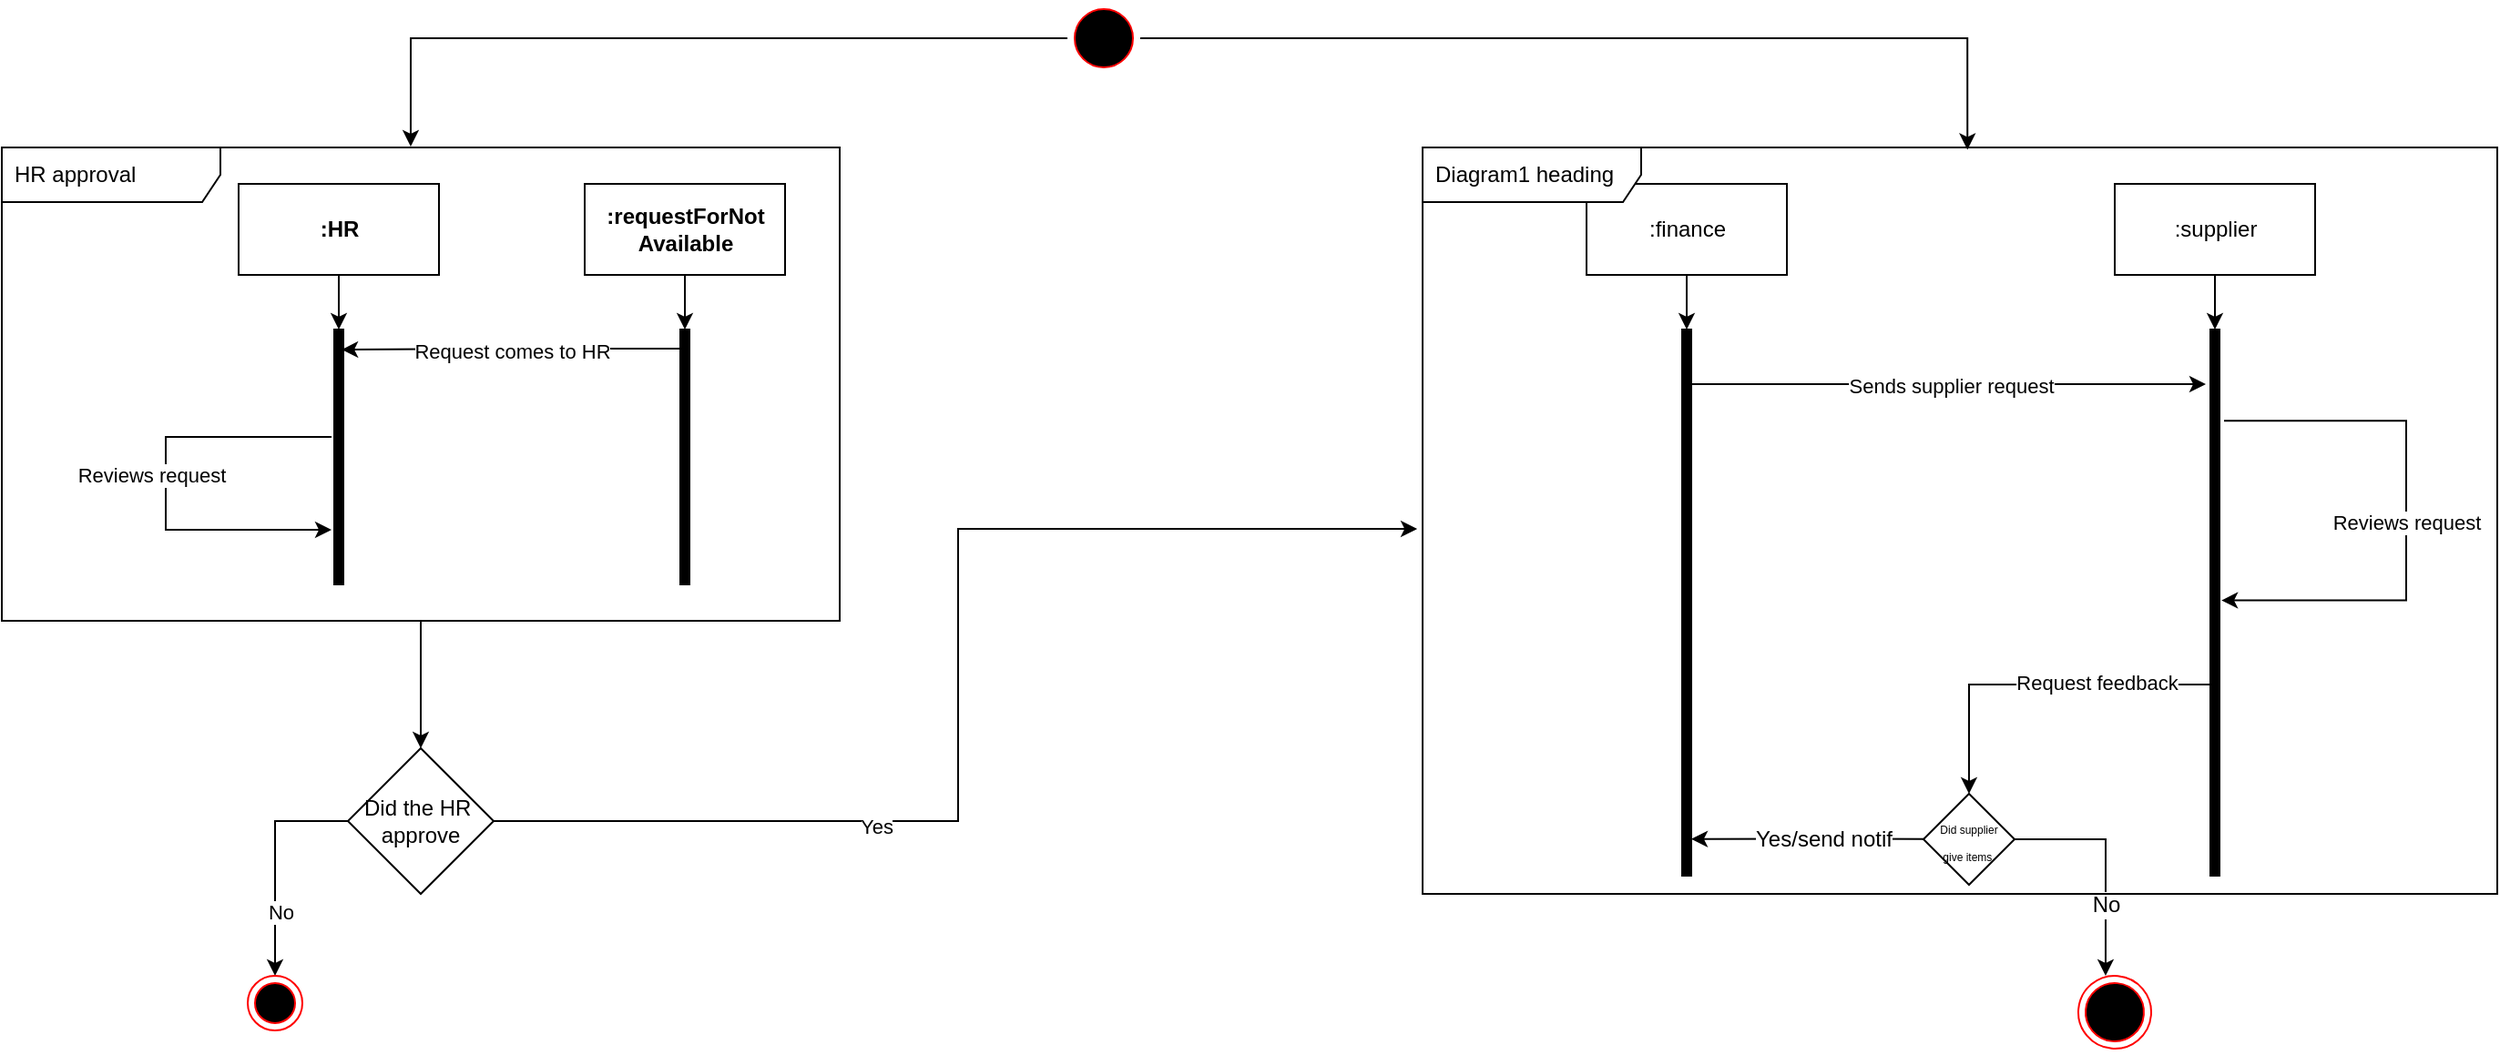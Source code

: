 <mxfile version="20.8.13" type="github">
  <diagram name="Page-1" id="ucB_lO4Q2C9gVS_BFvmu">
    <mxGraphModel dx="1450" dy="585" grid="1" gridSize="10" guides="1" tooltips="1" connect="1" arrows="1" fold="1" page="0" pageScale="1" pageWidth="850" pageHeight="1100" math="0" shadow="0">
      <root>
        <mxCell id="0" />
        <mxCell id="1" parent="0" />
        <mxCell id="c53mcl23ytwHgsnoRXT7-5" style="edgeStyle=orthogonalEdgeStyle;rounded=0;orthogonalLoop=1;jettySize=auto;html=1;entryX=0.488;entryY=-0.002;entryDx=0;entryDy=0;entryPerimeter=0;" parent="1" source="c53mcl23ytwHgsnoRXT7-2" target="c53mcl23ytwHgsnoRXT7-20" edge="1">
          <mxGeometry relative="1" as="geometry">
            <mxPoint x="150" y="120" as="targetPoint" />
          </mxGeometry>
        </mxCell>
        <mxCell id="c53mcl23ytwHgsnoRXT7-31" style="edgeStyle=orthogonalEdgeStyle;rounded=0;orthogonalLoop=1;jettySize=auto;html=1;entryX=0.507;entryY=0.003;entryDx=0;entryDy=0;entryPerimeter=0;" parent="1" source="c53mcl23ytwHgsnoRXT7-2" target="c53mcl23ytwHgsnoRXT7-58" edge="1">
          <mxGeometry relative="1" as="geometry">
            <mxPoint x="800" y="60" as="targetPoint" />
          </mxGeometry>
        </mxCell>
        <mxCell id="c53mcl23ytwHgsnoRXT7-2" value="" style="ellipse;html=1;shape=startState;fillColor=#000000;strokeColor=#ff0000;" parent="1" vertex="1">
          <mxGeometry x="405" y="40" width="40" height="40" as="geometry" />
        </mxCell>
        <mxCell id="c53mcl23ytwHgsnoRXT7-6" value="&lt;b&gt;:HR&lt;/b&gt;" style="html=1;" parent="1" vertex="1">
          <mxGeometry x="-50" y="140" width="110" height="50" as="geometry" />
        </mxCell>
        <mxCell id="c53mcl23ytwHgsnoRXT7-9" style="edgeStyle=orthogonalEdgeStyle;rounded=0;orthogonalLoop=1;jettySize=auto;html=1;exitX=0.5;exitY=1;exitDx=0;exitDy=0;" parent="1" source="c53mcl23ytwHgsnoRXT7-6" target="c53mcl23ytwHgsnoRXT7-8" edge="1">
          <mxGeometry relative="1" as="geometry" />
        </mxCell>
        <mxCell id="c53mcl23ytwHgsnoRXT7-15" style="edgeStyle=orthogonalEdgeStyle;rounded=0;orthogonalLoop=1;jettySize=auto;html=1;entryX=0.811;entryY=0.079;entryDx=0;entryDy=0;entryPerimeter=0;exitX=0.144;exitY=0.075;exitDx=0;exitDy=0;exitPerimeter=0;" parent="1" source="c53mcl23ytwHgsnoRXT7-12" target="c53mcl23ytwHgsnoRXT7-8" edge="1">
          <mxGeometry relative="1" as="geometry">
            <mxPoint x="20" y="240" as="targetPoint" />
          </mxGeometry>
        </mxCell>
        <mxCell id="c53mcl23ytwHgsnoRXT7-16" value="Request comes to HR" style="edgeLabel;html=1;align=center;verticalAlign=middle;resizable=0;points=[];" parent="c53mcl23ytwHgsnoRXT7-15" vertex="1" connectable="0">
          <mxGeometry x="-0.094" y="1" relative="1" as="geometry">
            <mxPoint x="-8" as="offset" />
          </mxGeometry>
        </mxCell>
        <mxCell id="c53mcl23ytwHgsnoRXT7-17" style="edgeStyle=orthogonalEdgeStyle;rounded=0;orthogonalLoop=1;jettySize=auto;html=1;" parent="1" edge="1">
          <mxGeometry relative="1" as="geometry">
            <mxPoint x="1" y="330" as="targetPoint" />
            <mxPoint y="279" as="sourcePoint" />
            <Array as="points">
              <mxPoint x="1" y="279" />
              <mxPoint x="-90" y="279" />
              <mxPoint x="-90" y="330" />
              <mxPoint x="-17" y="330" />
              <mxPoint x="1" y="329" />
            </Array>
          </mxGeometry>
        </mxCell>
        <mxCell id="c53mcl23ytwHgsnoRXT7-18" value="Reviews request" style="edgeLabel;html=1;align=center;verticalAlign=middle;resizable=0;points=[];" parent="c53mcl23ytwHgsnoRXT7-17" vertex="1" connectable="0">
          <mxGeometry x="-0.466" y="-1" relative="1" as="geometry">
            <mxPoint x="-38" y="22" as="offset" />
          </mxGeometry>
        </mxCell>
        <mxCell id="c53mcl23ytwHgsnoRXT7-8" value="" style="html=1;points=[];perimeter=orthogonalPerimeter;fillColor=strokeColor;" parent="1" vertex="1">
          <mxGeometry x="2.5" y="220" width="5" height="140" as="geometry" />
        </mxCell>
        <mxCell id="c53mcl23ytwHgsnoRXT7-10" value="&lt;b&gt;:requestForNot&lt;br&gt;Available&lt;/b&gt;" style="html=1;" parent="1" vertex="1">
          <mxGeometry x="140" y="140" width="110" height="50" as="geometry" />
        </mxCell>
        <mxCell id="c53mcl23ytwHgsnoRXT7-11" style="edgeStyle=orthogonalEdgeStyle;rounded=0;orthogonalLoop=1;jettySize=auto;html=1;exitX=0.5;exitY=1;exitDx=0;exitDy=0;" parent="1" source="c53mcl23ytwHgsnoRXT7-10" target="c53mcl23ytwHgsnoRXT7-12" edge="1">
          <mxGeometry relative="1" as="geometry" />
        </mxCell>
        <mxCell id="c53mcl23ytwHgsnoRXT7-12" value="" style="html=1;points=[];perimeter=orthogonalPerimeter;fillColor=strokeColor;" parent="1" vertex="1">
          <mxGeometry x="192.5" y="220" width="5" height="140" as="geometry" />
        </mxCell>
        <mxCell id="c53mcl23ytwHgsnoRXT7-21" style="edgeStyle=orthogonalEdgeStyle;rounded=0;orthogonalLoop=1;jettySize=auto;html=1;" parent="1" source="c53mcl23ytwHgsnoRXT7-20" target="c53mcl23ytwHgsnoRXT7-25" edge="1">
          <mxGeometry relative="1" as="geometry">
            <mxPoint x="50.08" y="440" as="targetPoint" />
          </mxGeometry>
        </mxCell>
        <mxCell id="c53mcl23ytwHgsnoRXT7-20" value="HR approval" style="shape=umlFrame;whiteSpace=wrap;html=1;width=120;height=30;boundedLbl=1;verticalAlign=middle;align=left;spacingLeft=5;" parent="1" vertex="1">
          <mxGeometry x="-180" y="120" width="460" height="260" as="geometry" />
        </mxCell>
        <mxCell id="c53mcl23ytwHgsnoRXT7-26" style="edgeStyle=orthogonalEdgeStyle;rounded=0;orthogonalLoop=1;jettySize=auto;html=1;" parent="1" source="c53mcl23ytwHgsnoRXT7-25" target="c53mcl23ytwHgsnoRXT7-28" edge="1">
          <mxGeometry relative="1" as="geometry">
            <mxPoint x="-30" y="590" as="targetPoint" />
          </mxGeometry>
        </mxCell>
        <mxCell id="c53mcl23ytwHgsnoRXT7-27" value="No" style="edgeLabel;html=1;align=center;verticalAlign=middle;resizable=0;points=[];" parent="c53mcl23ytwHgsnoRXT7-26" vertex="1" connectable="0">
          <mxGeometry x="0.439" y="3" relative="1" as="geometry">
            <mxPoint as="offset" />
          </mxGeometry>
        </mxCell>
        <mxCell id="c53mcl23ytwHgsnoRXT7-29" style="edgeStyle=orthogonalEdgeStyle;rounded=0;orthogonalLoop=1;jettySize=auto;html=1;entryX=-0.005;entryY=0.511;entryDx=0;entryDy=0;entryPerimeter=0;" parent="1" source="c53mcl23ytwHgsnoRXT7-25" target="c53mcl23ytwHgsnoRXT7-58" edge="1">
          <mxGeometry relative="1" as="geometry">
            <mxPoint x="393.84" y="490" as="targetPoint" />
          </mxGeometry>
        </mxCell>
        <mxCell id="c53mcl23ytwHgsnoRXT7-30" value="Yes" style="edgeLabel;html=1;align=center;verticalAlign=middle;resizable=0;points=[];" parent="c53mcl23ytwHgsnoRXT7-29" vertex="1" connectable="0">
          <mxGeometry x="-0.371" y="-3" relative="1" as="geometry">
            <mxPoint as="offset" />
          </mxGeometry>
        </mxCell>
        <mxCell id="c53mcl23ytwHgsnoRXT7-25" value="Did the HR&amp;nbsp;&lt;br&gt;approve" style="rhombus;whiteSpace=wrap;html=1;" parent="1" vertex="1">
          <mxGeometry x="10.0" y="450" width="80" height="80" as="geometry" />
        </mxCell>
        <mxCell id="c53mcl23ytwHgsnoRXT7-28" value="" style="ellipse;html=1;shape=endState;fillColor=#000000;strokeColor=#ff0000;" parent="1" vertex="1">
          <mxGeometry x="-45" y="575" width="30" height="30" as="geometry" />
        </mxCell>
        <mxCell id="c53mcl23ytwHgsnoRXT7-32" value=":finance" style="html=1;" parent="1" vertex="1">
          <mxGeometry x="690" y="140" width="110" height="50" as="geometry" />
        </mxCell>
        <mxCell id="c53mcl23ytwHgsnoRXT7-33" value=":supplier" style="html=1;" parent="1" vertex="1">
          <mxGeometry x="980" y="140" width="110" height="50" as="geometry" />
        </mxCell>
        <mxCell id="c53mcl23ytwHgsnoRXT7-35" style="edgeStyle=orthogonalEdgeStyle;rounded=0;orthogonalLoop=1;jettySize=auto;html=1;exitX=0.5;exitY=1;exitDx=0;exitDy=0;" parent="1" source="c53mcl23ytwHgsnoRXT7-32" target="c53mcl23ytwHgsnoRXT7-34" edge="1">
          <mxGeometry relative="1" as="geometry" />
        </mxCell>
        <mxCell id="c53mcl23ytwHgsnoRXT7-40" style="edgeStyle=orthogonalEdgeStyle;rounded=0;orthogonalLoop=1;jettySize=auto;html=1;" parent="1" source="c53mcl23ytwHgsnoRXT7-34" edge="1">
          <mxGeometry relative="1" as="geometry">
            <mxPoint x="1030" y="250" as="targetPoint" />
            <Array as="points">
              <mxPoint x="1010" y="250" />
              <mxPoint x="1010" y="250" />
            </Array>
          </mxGeometry>
        </mxCell>
        <mxCell id="c53mcl23ytwHgsnoRXT7-41" value="Sends supplier request" style="edgeLabel;html=1;align=center;verticalAlign=middle;resizable=0;points=[];" parent="c53mcl23ytwHgsnoRXT7-40" vertex="1" connectable="0">
          <mxGeometry x="-0.137" y="-1" relative="1" as="geometry">
            <mxPoint x="20" as="offset" />
          </mxGeometry>
        </mxCell>
        <mxCell id="c53mcl23ytwHgsnoRXT7-34" value="" style="html=1;points=[];perimeter=orthogonalPerimeter;fillColor=strokeColor;" parent="1" vertex="1">
          <mxGeometry x="742.5" y="220" width="5" height="300" as="geometry" />
        </mxCell>
        <mxCell id="c53mcl23ytwHgsnoRXT7-38" style="edgeStyle=orthogonalEdgeStyle;rounded=0;orthogonalLoop=1;jettySize=auto;html=1;exitX=0.5;exitY=1;exitDx=0;exitDy=0;" parent="1" source="c53mcl23ytwHgsnoRXT7-33" target="c53mcl23ytwHgsnoRXT7-37" edge="1">
          <mxGeometry relative="1" as="geometry" />
        </mxCell>
        <mxCell id="c53mcl23ytwHgsnoRXT7-48" style="edgeStyle=orthogonalEdgeStyle;rounded=0;orthogonalLoop=1;jettySize=auto;html=1;entryX=0.5;entryY=0;entryDx=0;entryDy=0;exitX=-0.009;exitY=0.632;exitDx=0;exitDy=0;exitPerimeter=0;" parent="1" target="c53mcl23ytwHgsnoRXT7-47" edge="1">
          <mxGeometry relative="1" as="geometry">
            <mxPoint x="1037.445" y="494.6" as="sourcePoint" />
            <Array as="points">
              <mxPoint x="1037.99" y="415" />
              <mxPoint x="899.99" y="415" />
            </Array>
          </mxGeometry>
        </mxCell>
        <mxCell id="c53mcl23ytwHgsnoRXT7-49" value="Request feedback" style="edgeLabel;html=1;align=center;verticalAlign=middle;resizable=0;points=[];" parent="c53mcl23ytwHgsnoRXT7-48" vertex="1" connectable="0">
          <mxGeometry x="0.12" y="-1" relative="1" as="geometry">
            <mxPoint x="8" as="offset" />
          </mxGeometry>
        </mxCell>
        <mxCell id="c53mcl23ytwHgsnoRXT7-37" value="" style="html=1;points=[];perimeter=orthogonalPerimeter;fillColor=strokeColor;" parent="1" vertex="1">
          <mxGeometry x="1032.5" y="220" width="5" height="300" as="geometry" />
        </mxCell>
        <mxCell id="c53mcl23ytwHgsnoRXT7-45" style="edgeStyle=orthogonalEdgeStyle;rounded=0;orthogonalLoop=1;jettySize=auto;html=1;exitX=1.5;exitY=0.167;exitDx=0;exitDy=0;exitPerimeter=0;entryX=1.212;entryY=0.496;entryDx=0;entryDy=0;entryPerimeter=0;" parent="1" source="c53mcl23ytwHgsnoRXT7-37" target="c53mcl23ytwHgsnoRXT7-37" edge="1">
          <mxGeometry relative="1" as="geometry">
            <mxPoint x="1050" y="310" as="targetPoint" />
            <mxPoint x="1038.855" y="259.24" as="sourcePoint" />
            <Array as="points">
              <mxPoint x="1140" y="270" />
              <mxPoint x="1140" y="369" />
            </Array>
          </mxGeometry>
        </mxCell>
        <mxCell id="c53mcl23ytwHgsnoRXT7-46" value="Reviews request" style="edgeLabel;html=1;align=center;verticalAlign=middle;resizable=0;points=[];" parent="c53mcl23ytwHgsnoRXT7-45" vertex="1" connectable="0">
          <mxGeometry x="0.071" y="2" relative="1" as="geometry">
            <mxPoint x="-2" y="-5" as="offset" />
          </mxGeometry>
        </mxCell>
        <mxCell id="c53mcl23ytwHgsnoRXT7-50" style="edgeStyle=orthogonalEdgeStyle;rounded=0;orthogonalLoop=1;jettySize=auto;html=1;entryX=1.02;entryY=0.934;entryDx=0;entryDy=0;entryPerimeter=0;" parent="1" edge="1">
          <mxGeometry relative="1" as="geometry">
            <mxPoint x="747.5" y="499.83" as="targetPoint" />
            <mxPoint x="875.09" y="499.83" as="sourcePoint" />
            <Array as="points">
              <mxPoint x="810.9" y="499.63" />
            </Array>
          </mxGeometry>
        </mxCell>
        <mxCell id="c53mcl23ytwHgsnoRXT7-56" value="Yes/send notif" style="edgeLabel;html=1;align=center;verticalAlign=middle;resizable=0;points=[];fontSize=12;" parent="c53mcl23ytwHgsnoRXT7-50" vertex="1" connectable="0">
          <mxGeometry x="0.491" relative="1" as="geometry">
            <mxPoint x="40" as="offset" />
          </mxGeometry>
        </mxCell>
        <mxCell id="c53mcl23ytwHgsnoRXT7-51" style="edgeStyle=orthogonalEdgeStyle;rounded=0;orthogonalLoop=1;jettySize=auto;html=1;" parent="1" source="c53mcl23ytwHgsnoRXT7-47" edge="1">
          <mxGeometry relative="1" as="geometry">
            <mxPoint x="974.99" y="575" as="targetPoint" />
            <Array as="points">
              <mxPoint x="974.99" y="500" />
            </Array>
          </mxGeometry>
        </mxCell>
        <mxCell id="c53mcl23ytwHgsnoRXT7-52" value="&lt;font style=&quot;font-size: 12px;&quot;&gt;No&lt;/font&gt;" style="edgeLabel;html=1;align=center;verticalAlign=middle;resizable=0;points=[];fontSize=6;" parent="c53mcl23ytwHgsnoRXT7-51" vertex="1" connectable="0">
          <mxGeometry x="0.512" y="-3" relative="1" as="geometry">
            <mxPoint x="3" y="-9" as="offset" />
          </mxGeometry>
        </mxCell>
        <mxCell id="c53mcl23ytwHgsnoRXT7-47" value="&lt;font style=&quot;font-size: 6px;&quot;&gt;Did supplier&lt;br&gt;give items&amp;nbsp;&lt;/font&gt;" style="rhombus;whiteSpace=wrap;html=1;" parent="1" vertex="1">
          <mxGeometry x="874.99" y="475" width="50" height="50" as="geometry" />
        </mxCell>
        <mxCell id="c53mcl23ytwHgsnoRXT7-55" value="" style="ellipse;html=1;shape=endState;fillColor=#000000;strokeColor=#ff0000;fontSize=12;rotation=5;" parent="1" vertex="1">
          <mxGeometry x="960" y="575" width="40" height="40" as="geometry" />
        </mxCell>
        <mxCell id="c53mcl23ytwHgsnoRXT7-58" value="Diagram1 heading" style="shape=umlFrame;whiteSpace=wrap;html=1;width=120;height=30;boundedLbl=1;verticalAlign=middle;align=left;spacingLeft=5;fontSize=12;" parent="1" vertex="1">
          <mxGeometry x="600" y="120" width="590" height="410" as="geometry" />
        </mxCell>
      </root>
    </mxGraphModel>
  </diagram>
</mxfile>
